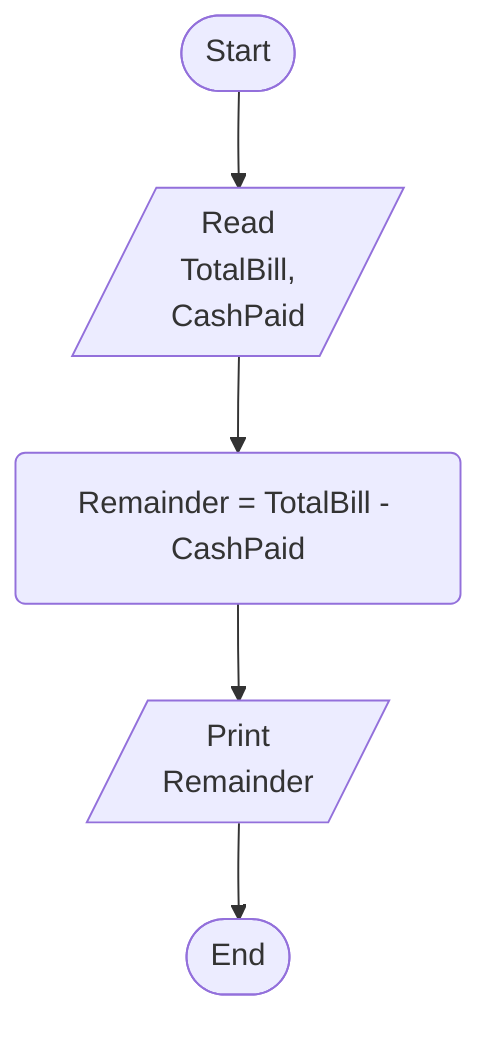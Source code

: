 %% Write a program to read a total bill and cash paid and calculate the remainder to be paid back
%% Steps
%% Step 1: Ask the user to enter (TotalBill, CashPaid)
%% Step 2: Remainder = TotalBill - CashPaid
%% Step 3: PrintRemainder

flowchart TD
    Start([Start])
    ReadTotalBillAndCashPaid[/Read\nTotalBill,\nCashPaid/]
    Remainder(Remainder = TotalBill - CashPaid)
    PrintRemainder[/Print\nRemainder/]
    End([End])
    Start --> ReadTotalBillAndCashPaid --> Remainder --> PrintRemainder --> End